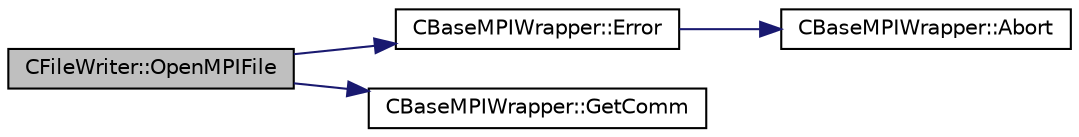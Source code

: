 digraph "CFileWriter::OpenMPIFile"
{
 // LATEX_PDF_SIZE
  edge [fontname="Helvetica",fontsize="10",labelfontname="Helvetica",labelfontsize="10"];
  node [fontname="Helvetica",fontsize="10",shape=record];
  rankdir="LR";
  Node1 [label="CFileWriter::OpenMPIFile",height=0.2,width=0.4,color="black", fillcolor="grey75", style="filled", fontcolor="black",tooltip="Open a file to write using MPI I/O. Already existing file is deleted."];
  Node1 -> Node2 [color="midnightblue",fontsize="10",style="solid",fontname="Helvetica"];
  Node2 [label="CBaseMPIWrapper::Error",height=0.2,width=0.4,color="black", fillcolor="white", style="filled",URL="$classCBaseMPIWrapper.html#a04457c47629bda56704e6a8804833eeb",tooltip=" "];
  Node2 -> Node3 [color="midnightblue",fontsize="10",style="solid",fontname="Helvetica"];
  Node3 [label="CBaseMPIWrapper::Abort",height=0.2,width=0.4,color="black", fillcolor="white", style="filled",URL="$classCBaseMPIWrapper.html#af7297d861dca86b45cf561b6ab642e8f",tooltip=" "];
  Node1 -> Node4 [color="midnightblue",fontsize="10",style="solid",fontname="Helvetica"];
  Node4 [label="CBaseMPIWrapper::GetComm",height=0.2,width=0.4,color="black", fillcolor="white", style="filled",URL="$classCBaseMPIWrapper.html#a8154391fc3522954802889d81d4ef5da",tooltip=" "];
}
